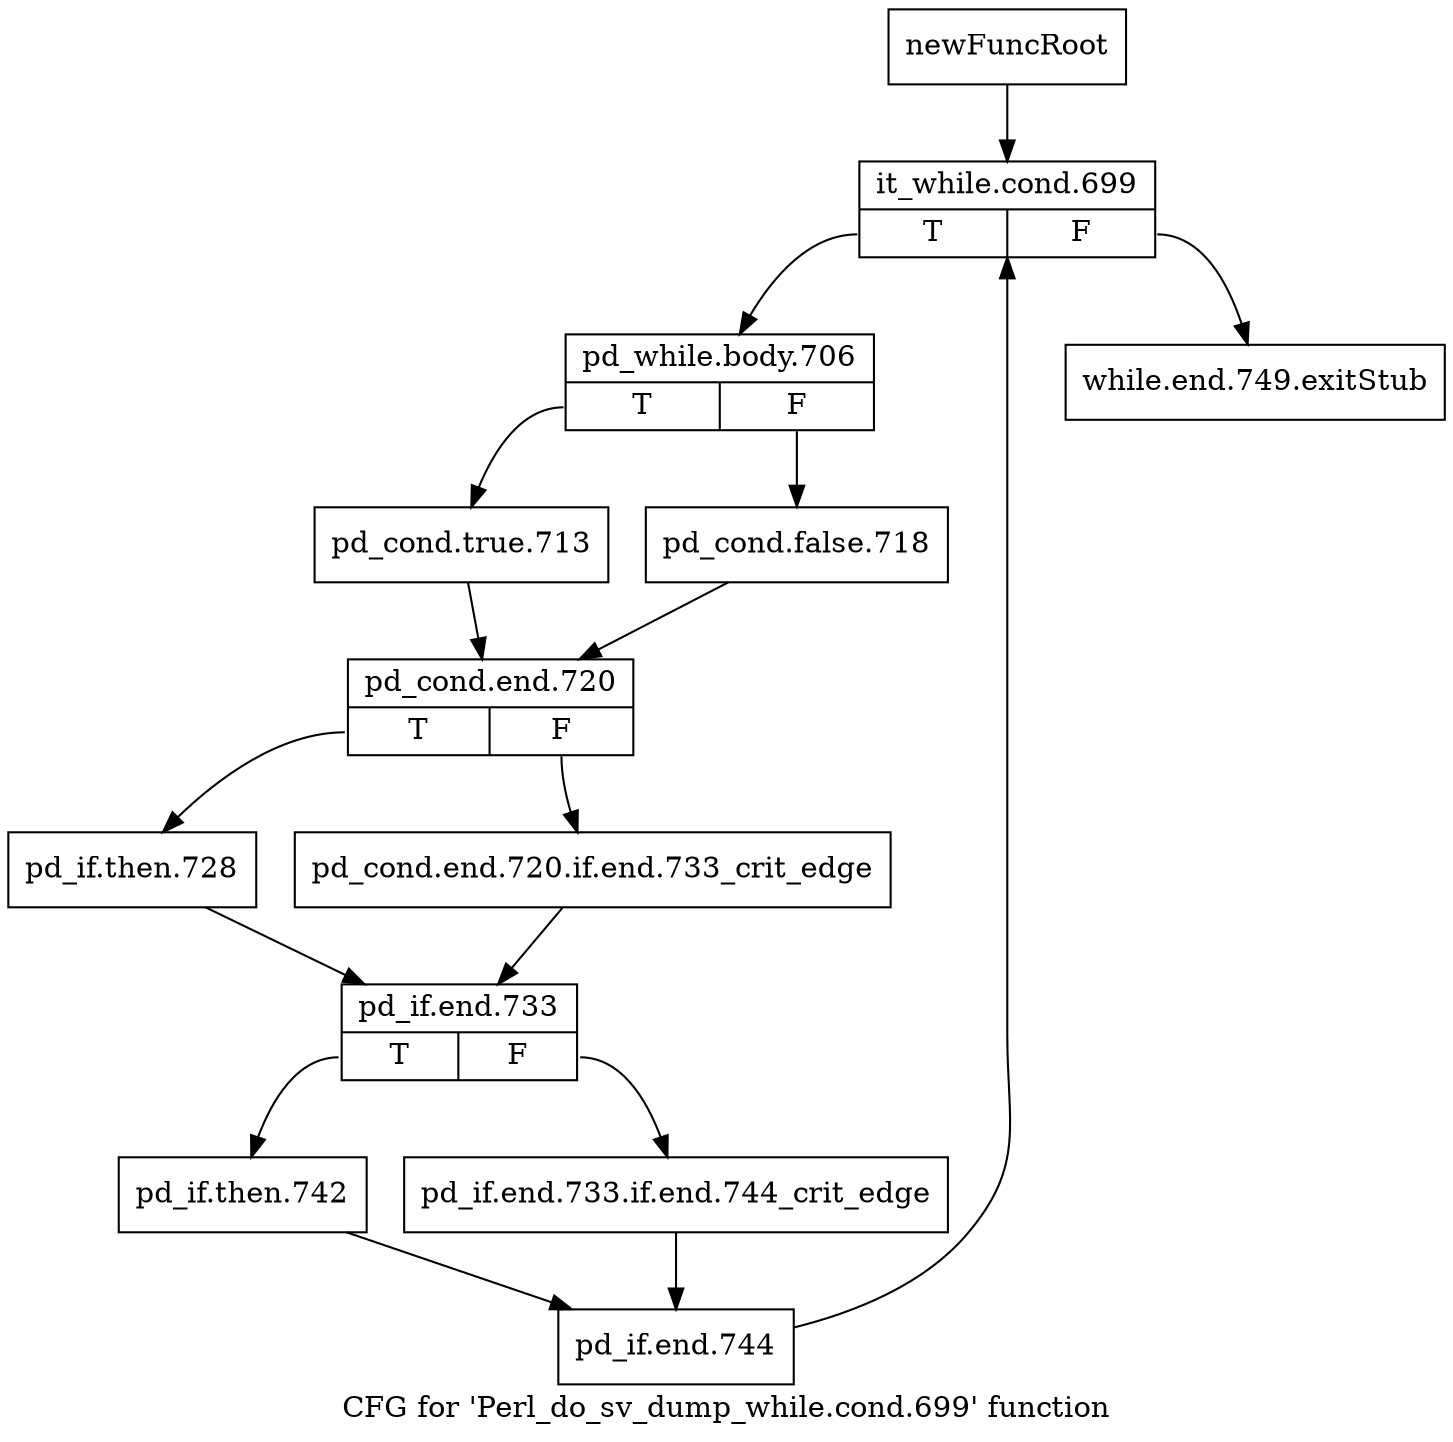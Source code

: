 digraph "CFG for 'Perl_do_sv_dump_while.cond.699' function" {
	label="CFG for 'Perl_do_sv_dump_while.cond.699' function";

	Node0x4b52750 [shape=record,label="{newFuncRoot}"];
	Node0x4b52750 -> Node0x4b527f0;
	Node0x4b527a0 [shape=record,label="{while.end.749.exitStub}"];
	Node0x4b527f0 [shape=record,label="{it_while.cond.699|{<s0>T|<s1>F}}"];
	Node0x4b527f0:s0 -> Node0x4b52840;
	Node0x4b527f0:s1 -> Node0x4b527a0;
	Node0x4b52840 [shape=record,label="{pd_while.body.706|{<s0>T|<s1>F}}"];
	Node0x4b52840:s0 -> Node0x4b528e0;
	Node0x4b52840:s1 -> Node0x4b52890;
	Node0x4b52890 [shape=record,label="{pd_cond.false.718}"];
	Node0x4b52890 -> Node0x4b52930;
	Node0x4b528e0 [shape=record,label="{pd_cond.true.713}"];
	Node0x4b528e0 -> Node0x4b52930;
	Node0x4b52930 [shape=record,label="{pd_cond.end.720|{<s0>T|<s1>F}}"];
	Node0x4b52930:s0 -> Node0x4b529d0;
	Node0x4b52930:s1 -> Node0x4b52980;
	Node0x4b52980 [shape=record,label="{pd_cond.end.720.if.end.733_crit_edge}"];
	Node0x4b52980 -> Node0x4b52a20;
	Node0x4b529d0 [shape=record,label="{pd_if.then.728}"];
	Node0x4b529d0 -> Node0x4b52a20;
	Node0x4b52a20 [shape=record,label="{pd_if.end.733|{<s0>T|<s1>F}}"];
	Node0x4b52a20:s0 -> Node0x4b52ac0;
	Node0x4b52a20:s1 -> Node0x4b52a70;
	Node0x4b52a70 [shape=record,label="{pd_if.end.733.if.end.744_crit_edge}"];
	Node0x4b52a70 -> Node0x4b52b10;
	Node0x4b52ac0 [shape=record,label="{pd_if.then.742}"];
	Node0x4b52ac0 -> Node0x4b52b10;
	Node0x4b52b10 [shape=record,label="{pd_if.end.744}"];
	Node0x4b52b10 -> Node0x4b527f0;
}
